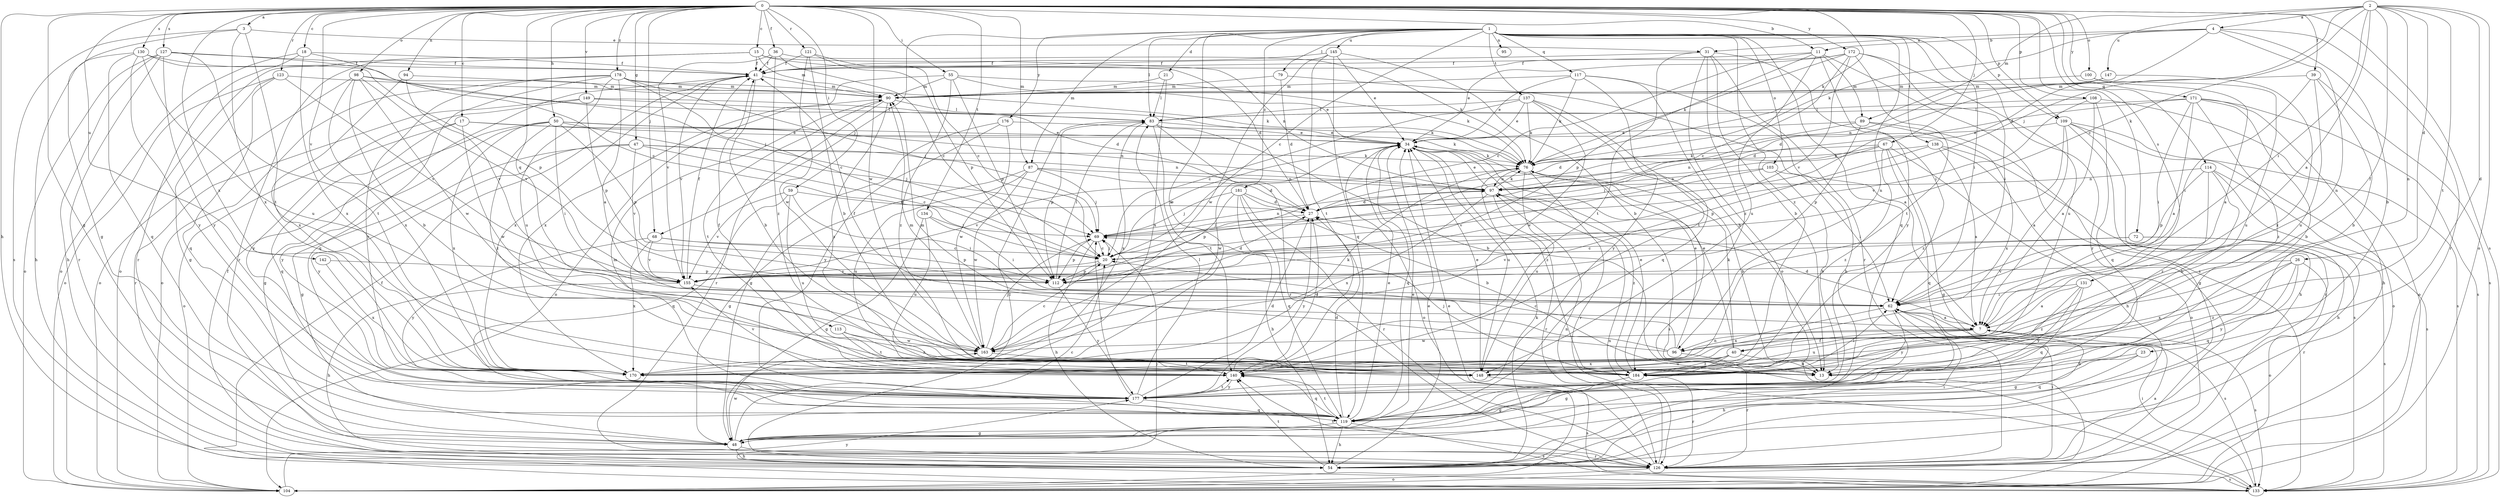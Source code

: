 strict digraph  {
0;
1;
2;
3;
4;
7;
11;
13;
15;
17;
18;
20;
21;
23;
26;
27;
31;
34;
36;
39;
40;
41;
47;
48;
50;
54;
55;
59;
62;
67;
68;
69;
72;
76;
79;
83;
87;
89;
90;
94;
95;
96;
97;
98;
100;
103;
104;
108;
109;
112;
113;
114;
117;
119;
121;
123;
126;
127;
130;
131;
133;
134;
137;
138;
140;
142;
145;
147;
148;
149;
155;
163;
170;
171;
172;
176;
177;
178;
181;
184;
0 -> 3  [label=a];
0 -> 11  [label=b];
0 -> 15  [label=c];
0 -> 17  [label=c];
0 -> 18  [label=c];
0 -> 36  [label=f];
0 -> 39  [label=f];
0 -> 47  [label=g];
0 -> 48  [label=g];
0 -> 50  [label=h];
0 -> 54  [label=h];
0 -> 55  [label=i];
0 -> 59  [label=i];
0 -> 67  [label=j];
0 -> 68  [label=j];
0 -> 72  [label=k];
0 -> 76  [label=k];
0 -> 87  [label=m];
0 -> 94  [label=n];
0 -> 98  [label=o];
0 -> 100  [label=o];
0 -> 108  [label=p];
0 -> 109  [label=p];
0 -> 113  [label=q];
0 -> 114  [label=q];
0 -> 121  [label=r];
0 -> 123  [label=r];
0 -> 127  [label=s];
0 -> 130  [label=s];
0 -> 131  [label=s];
0 -> 133  [label=s];
0 -> 134  [label=t];
0 -> 142  [label=u];
0 -> 149  [label=v];
0 -> 155  [label=v];
0 -> 163  [label=w];
0 -> 170  [label=x];
0 -> 171  [label=y];
0 -> 172  [label=y];
0 -> 178  [label=z];
1 -> 20  [label=c];
1 -> 21  [label=d];
1 -> 62  [label=i];
1 -> 68  [label=j];
1 -> 79  [label=l];
1 -> 83  [label=l];
1 -> 87  [label=m];
1 -> 95  [label=n];
1 -> 96  [label=n];
1 -> 103  [label=o];
1 -> 109  [label=p];
1 -> 117  [label=q];
1 -> 119  [label=q];
1 -> 126  [label=r];
1 -> 137  [label=t];
1 -> 138  [label=t];
1 -> 145  [label=u];
1 -> 170  [label=x];
1 -> 176  [label=y];
1 -> 181  [label=z];
1 -> 184  [label=z];
2 -> 4  [label=a];
2 -> 7  [label=a];
2 -> 20  [label=c];
2 -> 23  [label=d];
2 -> 26  [label=d];
2 -> 40  [label=f];
2 -> 62  [label=i];
2 -> 69  [label=j];
2 -> 89  [label=m];
2 -> 96  [label=n];
2 -> 104  [label=o];
2 -> 140  [label=t];
2 -> 147  [label=u];
3 -> 31  [label=e];
3 -> 48  [label=g];
3 -> 133  [label=s];
3 -> 140  [label=t];
3 -> 170  [label=x];
4 -> 11  [label=b];
4 -> 13  [label=b];
4 -> 27  [label=d];
4 -> 31  [label=e];
4 -> 76  [label=k];
4 -> 96  [label=n];
4 -> 126  [label=r];
7 -> 27  [label=d];
7 -> 40  [label=f];
7 -> 48  [label=g];
7 -> 96  [label=n];
7 -> 133  [label=s];
7 -> 148  [label=u];
7 -> 163  [label=w];
11 -> 20  [label=c];
11 -> 41  [label=f];
11 -> 89  [label=m];
11 -> 112  [label=p];
11 -> 133  [label=s];
11 -> 148  [label=u];
11 -> 177  [label=y];
15 -> 27  [label=d];
15 -> 41  [label=f];
15 -> 90  [label=m];
15 -> 97  [label=n];
15 -> 104  [label=o];
15 -> 126  [label=r];
17 -> 34  [label=e];
17 -> 76  [label=k];
17 -> 104  [label=o];
17 -> 119  [label=q];
17 -> 163  [label=w];
18 -> 20  [label=c];
18 -> 41  [label=f];
18 -> 104  [label=o];
18 -> 126  [label=r];
18 -> 170  [label=x];
20 -> 34  [label=e];
20 -> 69  [label=j];
20 -> 112  [label=p];
20 -> 155  [label=v];
21 -> 83  [label=l];
21 -> 90  [label=m];
21 -> 170  [label=x];
23 -> 13  [label=b];
23 -> 54  [label=h];
23 -> 119  [label=q];
26 -> 104  [label=o];
26 -> 119  [label=q];
26 -> 155  [label=v];
26 -> 170  [label=x];
26 -> 177  [label=y];
26 -> 184  [label=z];
27 -> 69  [label=j];
27 -> 177  [label=y];
31 -> 13  [label=b];
31 -> 41  [label=f];
31 -> 62  [label=i];
31 -> 104  [label=o];
31 -> 126  [label=r];
31 -> 140  [label=t];
31 -> 184  [label=z];
34 -> 76  [label=k];
34 -> 104  [label=o];
34 -> 119  [label=q];
34 -> 148  [label=u];
34 -> 163  [label=w];
34 -> 184  [label=z];
36 -> 20  [label=c];
36 -> 41  [label=f];
36 -> 76  [label=k];
36 -> 155  [label=v];
36 -> 184  [label=z];
39 -> 13  [label=b];
39 -> 62  [label=i];
39 -> 90  [label=m];
39 -> 133  [label=s];
39 -> 148  [label=u];
40 -> 13  [label=b];
40 -> 34  [label=e];
40 -> 48  [label=g];
40 -> 76  [label=k];
40 -> 148  [label=u];
40 -> 170  [label=x];
40 -> 184  [label=z];
41 -> 13  [label=b];
41 -> 90  [label=m];
41 -> 155  [label=v];
41 -> 170  [label=x];
47 -> 20  [label=c];
47 -> 48  [label=g];
47 -> 76  [label=k];
47 -> 97  [label=n];
47 -> 155  [label=v];
47 -> 177  [label=y];
48 -> 20  [label=c];
48 -> 34  [label=e];
48 -> 54  [label=h];
48 -> 126  [label=r];
48 -> 163  [label=w];
50 -> 34  [label=e];
50 -> 48  [label=g];
50 -> 62  [label=i];
50 -> 69  [label=j];
50 -> 97  [label=n];
50 -> 112  [label=p];
50 -> 170  [label=x];
50 -> 177  [label=y];
50 -> 184  [label=z];
54 -> 34  [label=e];
54 -> 41  [label=f];
54 -> 62  [label=i];
54 -> 76  [label=k];
54 -> 83  [label=l];
54 -> 140  [label=t];
55 -> 34  [label=e];
55 -> 76  [label=k];
55 -> 90  [label=m];
55 -> 112  [label=p];
55 -> 170  [label=x];
55 -> 184  [label=z];
59 -> 27  [label=d];
59 -> 62  [label=i];
59 -> 119  [label=q];
59 -> 148  [label=u];
59 -> 155  [label=v];
62 -> 7  [label=a];
62 -> 133  [label=s];
62 -> 170  [label=x];
62 -> 177  [label=y];
67 -> 48  [label=g];
67 -> 54  [label=h];
67 -> 69  [label=j];
67 -> 76  [label=k];
67 -> 97  [label=n];
67 -> 119  [label=q];
67 -> 184  [label=z];
68 -> 20  [label=c];
68 -> 112  [label=p];
68 -> 155  [label=v];
68 -> 170  [label=x];
68 -> 177  [label=y];
69 -> 20  [label=c];
69 -> 54  [label=h];
69 -> 97  [label=n];
69 -> 112  [label=p];
72 -> 20  [label=c];
72 -> 126  [label=r];
72 -> 133  [label=s];
72 -> 155  [label=v];
76 -> 13  [label=b];
76 -> 97  [label=n];
76 -> 126  [label=r];
76 -> 133  [label=s];
76 -> 148  [label=u];
76 -> 155  [label=v];
79 -> 7  [label=a];
79 -> 27  [label=d];
79 -> 90  [label=m];
83 -> 13  [label=b];
83 -> 34  [label=e];
83 -> 112  [label=p];
83 -> 126  [label=r];
83 -> 140  [label=t];
83 -> 170  [label=x];
87 -> 27  [label=d];
87 -> 48  [label=g];
87 -> 69  [label=j];
87 -> 97  [label=n];
87 -> 148  [label=u];
87 -> 163  [label=w];
89 -> 27  [label=d];
89 -> 34  [label=e];
89 -> 48  [label=g];
89 -> 112  [label=p];
89 -> 170  [label=x];
90 -> 83  [label=l];
90 -> 104  [label=o];
90 -> 126  [label=r];
90 -> 140  [label=t];
90 -> 184  [label=z];
94 -> 90  [label=m];
94 -> 155  [label=v];
94 -> 170  [label=x];
96 -> 20  [label=c];
96 -> 34  [label=e];
96 -> 41  [label=f];
96 -> 90  [label=m];
96 -> 126  [label=r];
97 -> 27  [label=d];
97 -> 34  [label=e];
97 -> 76  [label=k];
97 -> 126  [label=r];
97 -> 170  [label=x];
97 -> 184  [label=z];
98 -> 13  [label=b];
98 -> 27  [label=d];
98 -> 90  [label=m];
98 -> 104  [label=o];
98 -> 155  [label=v];
98 -> 163  [label=w];
98 -> 170  [label=x];
100 -> 7  [label=a];
100 -> 90  [label=m];
100 -> 148  [label=u];
103 -> 13  [label=b];
103 -> 62  [label=i];
103 -> 97  [label=n];
103 -> 155  [label=v];
104 -> 177  [label=y];
108 -> 7  [label=a];
108 -> 83  [label=l];
108 -> 104  [label=o];
108 -> 119  [label=q];
108 -> 155  [label=v];
109 -> 7  [label=a];
109 -> 34  [label=e];
109 -> 54  [label=h];
109 -> 104  [label=o];
109 -> 126  [label=r];
109 -> 133  [label=s];
109 -> 184  [label=z];
112 -> 27  [label=d];
112 -> 83  [label=l];
112 -> 177  [label=y];
113 -> 140  [label=t];
113 -> 163  [label=w];
113 -> 184  [label=z];
114 -> 13  [label=b];
114 -> 54  [label=h];
114 -> 97  [label=n];
114 -> 112  [label=p];
114 -> 133  [label=s];
114 -> 184  [label=z];
117 -> 13  [label=b];
117 -> 34  [label=e];
117 -> 54  [label=h];
117 -> 76  [label=k];
117 -> 90  [label=m];
117 -> 140  [label=t];
119 -> 27  [label=d];
119 -> 34  [label=e];
119 -> 48  [label=g];
119 -> 54  [label=h];
119 -> 90  [label=m];
119 -> 133  [label=s];
119 -> 140  [label=t];
121 -> 13  [label=b];
121 -> 20  [label=c];
121 -> 41  [label=f];
121 -> 112  [label=p];
121 -> 163  [label=w];
123 -> 48  [label=g];
123 -> 90  [label=m];
123 -> 104  [label=o];
123 -> 119  [label=q];
123 -> 155  [label=v];
126 -> 7  [label=a];
126 -> 34  [label=e];
126 -> 62  [label=i];
126 -> 97  [label=n];
126 -> 104  [label=o];
126 -> 133  [label=s];
126 -> 140  [label=t];
127 -> 41  [label=f];
127 -> 54  [label=h];
127 -> 69  [label=j];
127 -> 104  [label=o];
127 -> 126  [label=r];
127 -> 140  [label=t];
127 -> 177  [label=y];
130 -> 41  [label=f];
130 -> 54  [label=h];
130 -> 112  [label=p];
130 -> 119  [label=q];
130 -> 148  [label=u];
130 -> 177  [label=y];
131 -> 7  [label=a];
131 -> 62  [label=i];
131 -> 119  [label=q];
131 -> 177  [label=y];
131 -> 184  [label=z];
133 -> 41  [label=f];
133 -> 62  [label=i];
133 -> 69  [label=j];
133 -> 97  [label=n];
134 -> 48  [label=g];
134 -> 62  [label=i];
134 -> 69  [label=j];
134 -> 148  [label=u];
137 -> 20  [label=c];
137 -> 34  [label=e];
137 -> 76  [label=k];
137 -> 83  [label=l];
137 -> 119  [label=q];
137 -> 163  [label=w];
137 -> 177  [label=y];
138 -> 7  [label=a];
138 -> 76  [label=k];
138 -> 104  [label=o];
138 -> 112  [label=p];
138 -> 133  [label=s];
140 -> 27  [label=d];
140 -> 119  [label=q];
140 -> 155  [label=v];
140 -> 177  [label=y];
142 -> 112  [label=p];
142 -> 170  [label=x];
145 -> 13  [label=b];
145 -> 34  [label=e];
145 -> 41  [label=f];
145 -> 119  [label=q];
145 -> 140  [label=t];
145 -> 163  [label=w];
147 -> 27  [label=d];
147 -> 90  [label=m];
147 -> 97  [label=n];
147 -> 170  [label=x];
148 -> 34  [label=e];
148 -> 41  [label=f];
148 -> 133  [label=s];
149 -> 76  [label=k];
149 -> 83  [label=l];
149 -> 112  [label=p];
149 -> 126  [label=r];
149 -> 177  [label=y];
155 -> 41  [label=f];
155 -> 54  [label=h];
155 -> 62  [label=i];
163 -> 20  [label=c];
163 -> 69  [label=j];
163 -> 76  [label=k];
163 -> 90  [label=m];
163 -> 140  [label=t];
171 -> 7  [label=a];
171 -> 13  [label=b];
171 -> 27  [label=d];
171 -> 54  [label=h];
171 -> 62  [label=i];
171 -> 83  [label=l];
171 -> 133  [label=s];
171 -> 184  [label=z];
172 -> 20  [label=c];
172 -> 34  [label=e];
172 -> 41  [label=f];
172 -> 62  [label=i];
172 -> 76  [label=k];
172 -> 140  [label=t];
172 -> 148  [label=u];
172 -> 155  [label=v];
176 -> 34  [label=e];
176 -> 48  [label=g];
176 -> 163  [label=w];
176 -> 177  [label=y];
177 -> 27  [label=d];
177 -> 69  [label=j];
177 -> 83  [label=l];
177 -> 119  [label=q];
177 -> 140  [label=t];
178 -> 7  [label=a];
178 -> 20  [label=c];
178 -> 69  [label=j];
178 -> 76  [label=k];
178 -> 90  [label=m];
178 -> 104  [label=o];
178 -> 119  [label=q];
178 -> 148  [label=u];
178 -> 177  [label=y];
181 -> 13  [label=b];
181 -> 27  [label=d];
181 -> 54  [label=h];
181 -> 69  [label=j];
181 -> 112  [label=p];
181 -> 119  [label=q];
181 -> 126  [label=r];
184 -> 34  [label=e];
184 -> 48  [label=g];
184 -> 62  [label=i];
184 -> 69  [label=j];
184 -> 126  [label=r];
}
